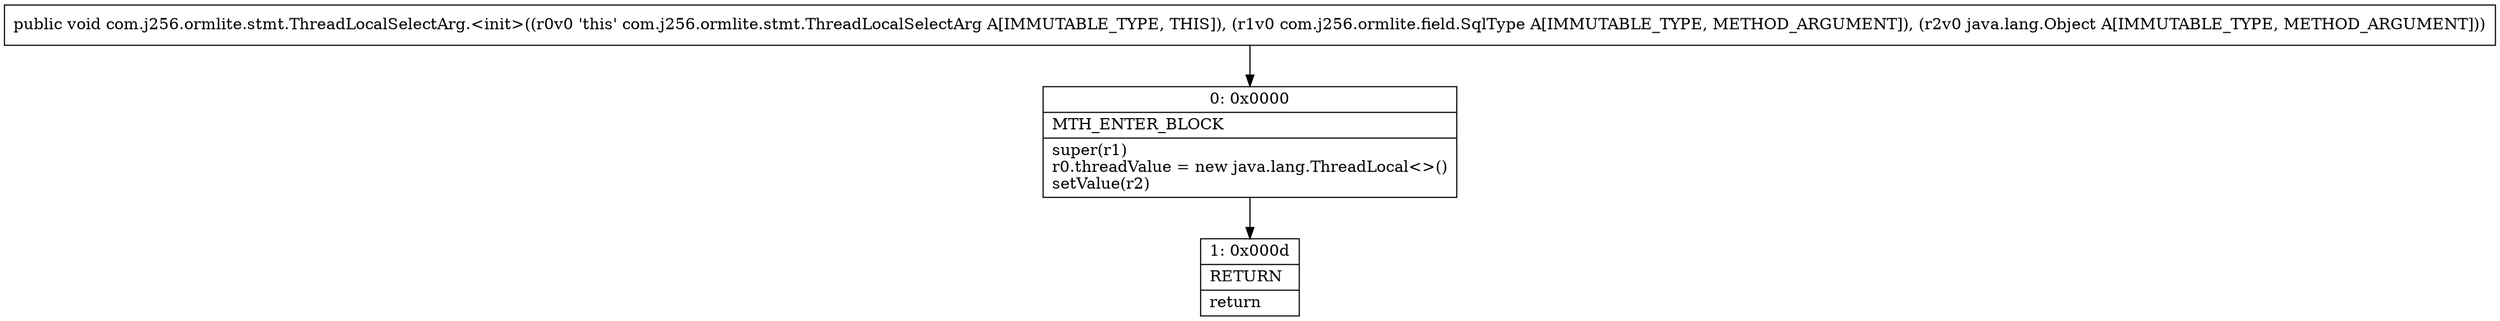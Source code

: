 digraph "CFG forcom.j256.ormlite.stmt.ThreadLocalSelectArg.\<init\>(Lcom\/j256\/ormlite\/field\/SqlType;Ljava\/lang\/Object;)V" {
Node_0 [shape=record,label="{0\:\ 0x0000|MTH_ENTER_BLOCK\l|super(r1)\lr0.threadValue = new java.lang.ThreadLocal\<\>()\lsetValue(r2)\l}"];
Node_1 [shape=record,label="{1\:\ 0x000d|RETURN\l|return\l}"];
MethodNode[shape=record,label="{public void com.j256.ormlite.stmt.ThreadLocalSelectArg.\<init\>((r0v0 'this' com.j256.ormlite.stmt.ThreadLocalSelectArg A[IMMUTABLE_TYPE, THIS]), (r1v0 com.j256.ormlite.field.SqlType A[IMMUTABLE_TYPE, METHOD_ARGUMENT]), (r2v0 java.lang.Object A[IMMUTABLE_TYPE, METHOD_ARGUMENT])) }"];
MethodNode -> Node_0;
Node_0 -> Node_1;
}

